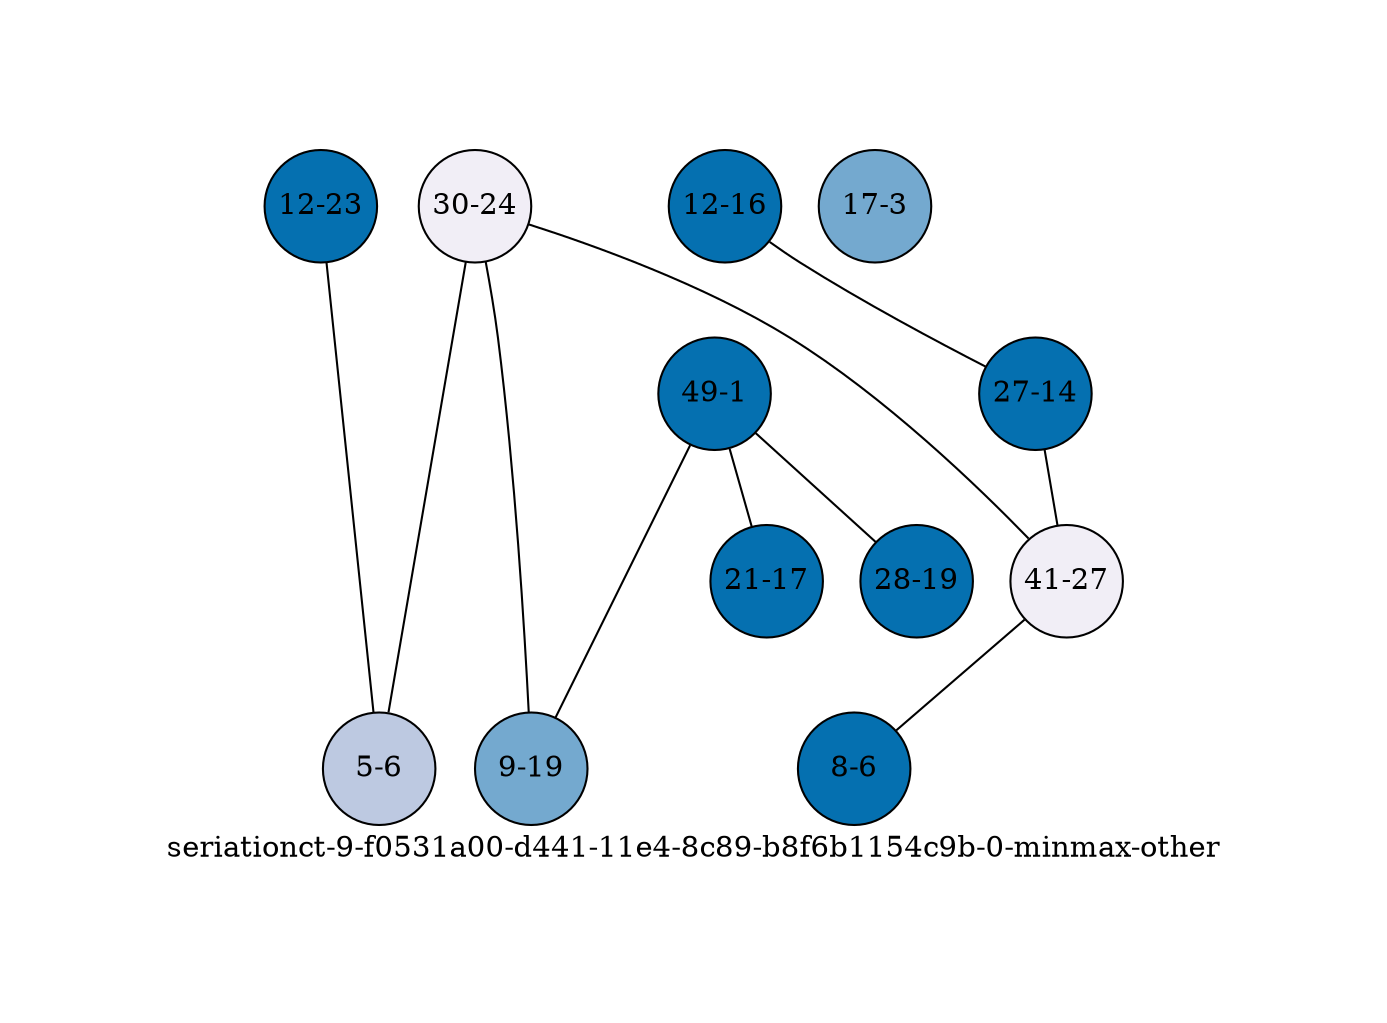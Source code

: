 strict graph "seriationct-9-f0531a00-d441-11e4-8c89-b8f6b1154c9b-0-minmax-other" {
labelloc=b;
ratio=auto;
pad="1.0";
label="seriationct-9-f0531a00-d441-11e4-8c89-b8f6b1154c9b-0-minmax-other";
node [width="0.75", style=filled, fixedsize=true, height="0.75", shape=circle, label=""];
0 [xCoordinate="23.0", appears_in_slice=1, yCoordinate="12.0", colorscheme=pubu4, short_label="12-23", label="12-23", fillcolor=4, id=1, size="619.188415989"];
1 [xCoordinate="16.0", appears_in_slice=1, yCoordinate="12.0", colorscheme=pubu4, short_label="12-16", label="12-16", fillcolor=4, id=0, size="619.188415989"];
2 [xCoordinate="14.0", appears_in_slice=1, yCoordinate="27.0", colorscheme=pubu4, short_label="27-14", label="27-14", fillcolor=4, id=2, size="619.188415989"];
3 [xCoordinate="1.0", appears_in_slice=1, yCoordinate="49.0", colorscheme=pubu4, short_label="49-1", label="49-1", fillcolor=4, id=11, size="386.627708464"];
4 [xCoordinate="3.0", appears_in_slice=2, yCoordinate="17.0", colorscheme=pubu4, short_label="17-3", label="17-3", fillcolor=3, id=6, size="330.276828926"];
5 [xCoordinate="17.0", appears_in_slice=1, yCoordinate="21.0", colorscheme=pubu4, short_label="21-17", label="21-17", fillcolor=4, id=5, size="386.627708464"];
6 [xCoordinate="24.0", appears_in_slice=4, yCoordinate="30.0", colorscheme=pubu4, short_label="30-24", label="30-24", fillcolor=1, id=7, size="380.935084031"];
7 [xCoordinate="19.0", appears_in_slice=2, yCoordinate="9.0", colorscheme=pubu4, short_label="9-19", label="9-19", fillcolor=3, id=8, size="330.276828926"];
8 [xCoordinate="27.0", appears_in_slice=4, yCoordinate="41.0", colorscheme=pubu4, short_label="41-27", label="41-27", fillcolor=1, id=9, size="380.935084031"];
9 [xCoordinate="19.0", appears_in_slice=1, yCoordinate="28.0", colorscheme=pubu4, short_label="28-19", label="28-19", fillcolor=4, id=4, size="386.627708464"];
10 [xCoordinate="6.0", appears_in_slice=1, yCoordinate="8.0", colorscheme=pubu4, short_label="8-6", label="8-6", fillcolor=4, id=10, size="619.188415989"];
11 [xCoordinate="6.0", appears_in_slice=3, yCoordinate="5.0", colorscheme=pubu4, short_label="5-6", label="5-6", fillcolor=2, id=3, size="940.939384737"];
0 -- 11  [inverseweight="1.90557875879", weight="0.524774951121"];
1 -- 2  [inverseweight="7.58173727656", weight="0.131895891868"];
2 -- 8  [inverseweight="2.39554729972", weight="0.417441141787"];
3 -- 9  [inverseweight="5.77979435133", weight="0.173016536439"];
3 -- 5  [inverseweight="5.26112070978", weight="0.190073570854"];
3 -- 7  [inverseweight="2.68026868679", weight="0.373096923055"];
6 -- 8  [inverseweight="7.54498151673", weight="0.132538429389"];
6 -- 11  [inverseweight="9.95412286568", weight="0.100460885755"];
6 -- 7  [inverseweight="3.25588589929", weight="0.30713607016"];
8 -- 10  [inverseweight="2.05535413289", weight="0.48653416168"];
}
